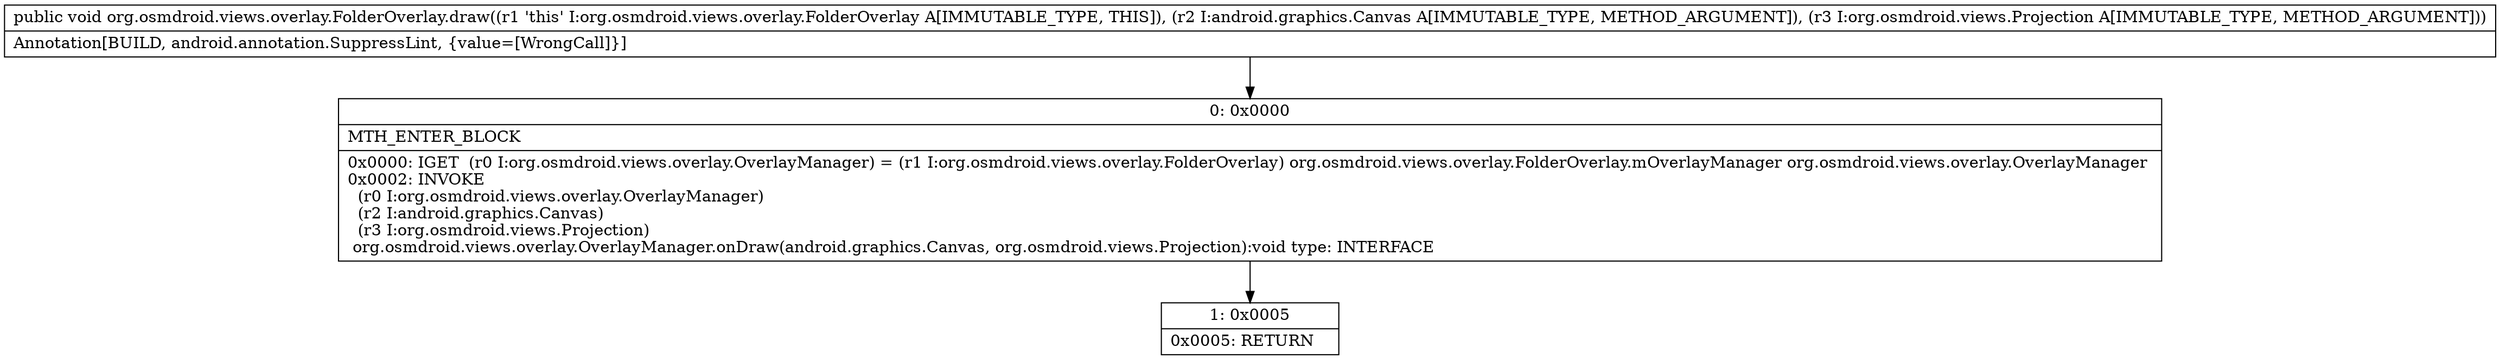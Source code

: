 digraph "CFG fororg.osmdroid.views.overlay.FolderOverlay.draw(Landroid\/graphics\/Canvas;Lorg\/osmdroid\/views\/Projection;)V" {
Node_0 [shape=record,label="{0\:\ 0x0000|MTH_ENTER_BLOCK\l|0x0000: IGET  (r0 I:org.osmdroid.views.overlay.OverlayManager) = (r1 I:org.osmdroid.views.overlay.FolderOverlay) org.osmdroid.views.overlay.FolderOverlay.mOverlayManager org.osmdroid.views.overlay.OverlayManager \l0x0002: INVOKE  \l  (r0 I:org.osmdroid.views.overlay.OverlayManager)\l  (r2 I:android.graphics.Canvas)\l  (r3 I:org.osmdroid.views.Projection)\l org.osmdroid.views.overlay.OverlayManager.onDraw(android.graphics.Canvas, org.osmdroid.views.Projection):void type: INTERFACE \l}"];
Node_1 [shape=record,label="{1\:\ 0x0005|0x0005: RETURN   \l}"];
MethodNode[shape=record,label="{public void org.osmdroid.views.overlay.FolderOverlay.draw((r1 'this' I:org.osmdroid.views.overlay.FolderOverlay A[IMMUTABLE_TYPE, THIS]), (r2 I:android.graphics.Canvas A[IMMUTABLE_TYPE, METHOD_ARGUMENT]), (r3 I:org.osmdroid.views.Projection A[IMMUTABLE_TYPE, METHOD_ARGUMENT]))  | Annotation[BUILD, android.annotation.SuppressLint, \{value=[WrongCall]\}]\l}"];
MethodNode -> Node_0;
Node_0 -> Node_1;
}


